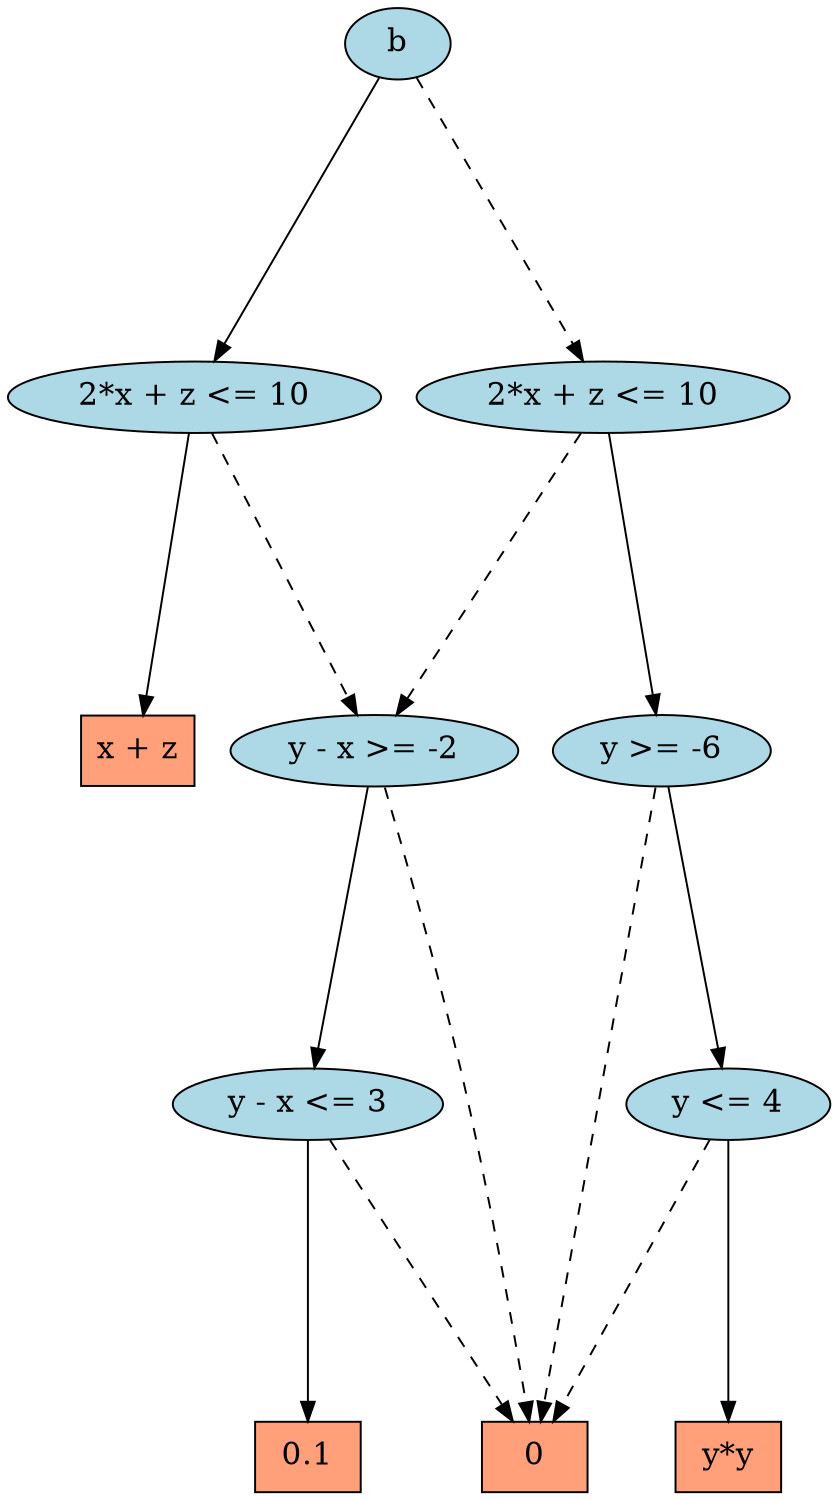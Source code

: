 digraph G {
  graph [
    ranksep = "2.00",
    bb = "0,0,842,756",
    ratio = auto,
    fontsize = 16,
    fontname = Helvetica,
    size = "7.5,10"
  ];

  node [
    fontsize = 16
  ];

  3032 [
    label = "b",
    fillcolor = lightblue,
    style = filled,
    pos = "299,738"
  ];
  3031 [
    label = "2*x + z <= 10",
    fillcolor = lightblue,
    style = filled,
    pos = "147,558"
  ];
  3028 [
    label = "y - x >= -2",
    fillcolor = lightblue,
    style = filled,
    pos = "289,378"
  ];
  3030 [
    label = "2*x + z <= 10",
    fillcolor = lightblue,
    style = filled,
    pos = "451,558"
  ];
  3027 [
    label = "y - x <= 3",
    fillcolor = lightblue,
    style = filled,
    pos = "247,198"
  ];
  3026 [
    shape = box,
    label = "0.1",
    fillcolor = lightsalmon,
    style = filled,
    pos = "247,18"
  ];
  20 [
    label = "y >= -6",
    fillcolor = lightblue,
    style = filled,
    pos = "531,378"
  ];
  17 [
    label = "y <= 4",
    fillcolor = lightblue,
    style = filled,
    pos = "572,198"
  ];
  14 [
    shape = box,
    label = "y*y",
    fillcolor = lightsalmon,
    style = filled,
    pos = "651,18"
  ];
  5 [
    shape = box,
    label = 0,
    fillcolor = lightsalmon,
    style = filled,
    pos = "415,18"
  ];
  3 [
    shape = box,
    label = "x + z",
    fillcolor = lightsalmon,
    style = filled,
    pos = "67,378"
  ];
  3032 -> 3031 [
    style = "",
    pos = "e,162.25,576.06 285.51,722.03 259.23,690.91 200.97,621.91 169.02,584.08"
  ];
  3027 -> 5 [
    style = dashed,
    pos = "e,398.1,36.112 263.72,180.08 293.71,147.95 356.71,80.459 391.19,43.509"
  ];
  3031 -> 3028 [
    style = dashed,
    pos = "e,274.71,396.11 161.13,540.08 186.37,508.09 239.28,441.02 268.51,403.97"
  ];
  17 -> 5 [
    style = dashed,
    pos = "e,430.8,36.112 556.37,180.08 528.47,148.09 469.97,81.023 437.66,43.974"
  ];
  20 -> 5 [
    style = dashed,
    pos = "e,419.77,36.145 523.86,359.68 512.32,329.81 489.14,268.65 472,216 452.46,156 432.78,84.665 422.44,46.113"
  ];
  3032 -> 3030 [
    style = dashed,
    pos = "e,435.75,576.06 312.49,722.03 338.77,690.91 397.03,621.91 428.98,584.08"
  ];
  3030 -> 20 [
    style = "",
    pos = "e,522.99,396.03 459.11,539.75 473.22,508 502.36,442.44 518.88,405.27"
  ];
  3028 -> 3027 [
    style = "",
    pos = "e,251.21,216.03 284.74,359.75 277.4,328.27 262.3,263.55 253.59,226.22"
  ];
  3027 -> 3026 [
    style = "",
    pos = "e,247,36.031 247,179.75 247,148.27 247,83.55 247,46.225"
  ];
  17 -> 14 [
    style = "",
    pos = "e,643.09,36.031 580.01,179.75 593.95,148 622.72,82.437 639.03,45.27"
  ];
  20 -> 17 [
    style = "",
    pos = "e,567.89,216.03 535.16,359.75 542.33,328.27 557.07,263.55 565.57,226.22"
  ];
  3031 -> 3 [
    style = "",
    pos = "e,75.014,396.03 138.89,539.75 124.78,508 95.639,442.44 79.12,405.27"
  ];
  3030 -> 3028 [
    style = dashed,
    pos = "e,305.3,396.11 434.87,540.08 406.08,508.09 345.72,441.02 312.38,403.97"
  ];
  3028 -> 5 [
    style = dashed,
    pos = "e,416.12,36.101 305.53,359.72 330.1,331.32 375.56,273.84 396,216 416.4,158.26 417.66,85.51 416.5,46.246"
  ];
}
